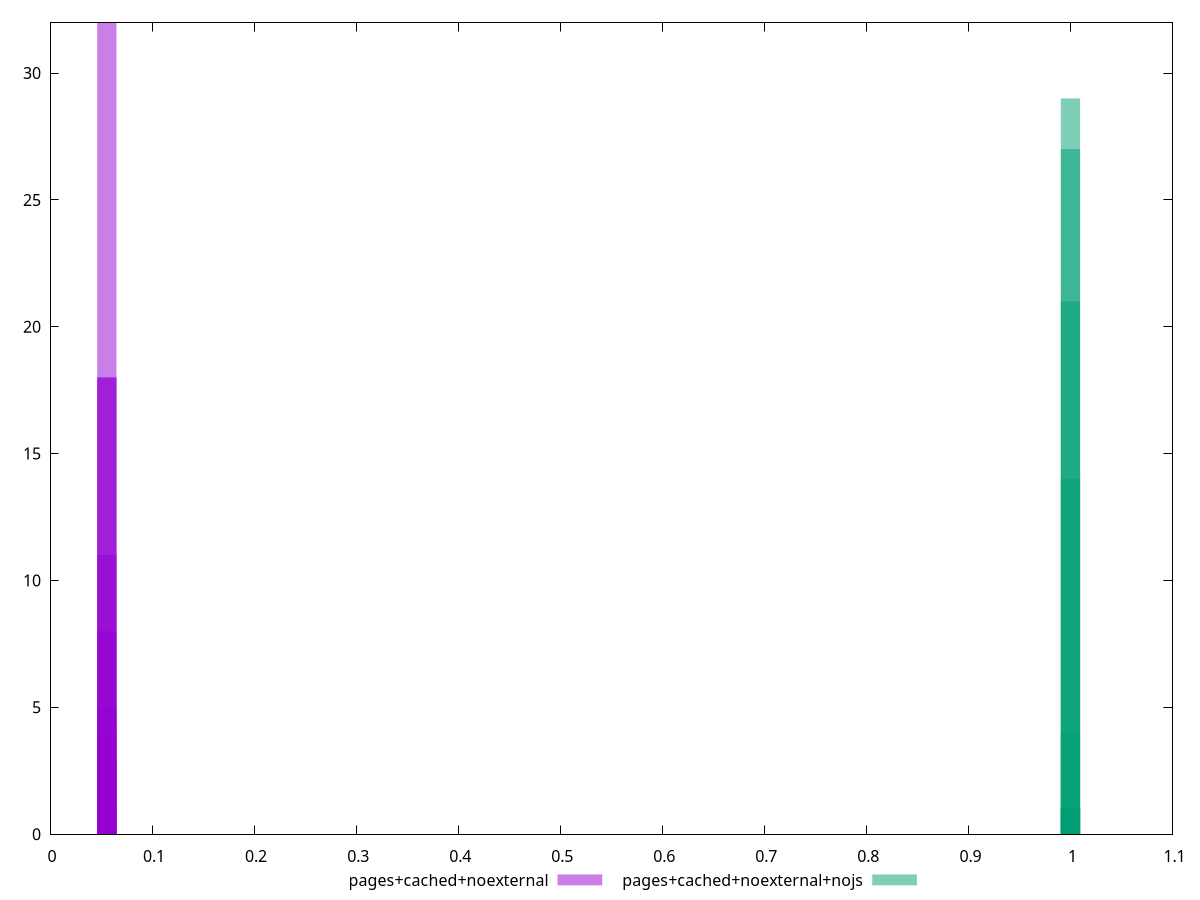$_pagesCachedNoexternal <<EOF
0.05568400230803107 18
0.05568458611099399 11
0.055683418505068145 8
0.05568516991395692 4
0.055683710406549604 18
0.05568312660358668 5
0.05568429420951253 32
0.05568487801247545 3
0.05568283470210522 1
EOF
$_pagesCachedNoexternalNojs <<EOF
0.9999999999980762 14
0.9999999999980774 27
0.999999999998078 29
0.9999999999980785 4
0.9999999999980757 1
0.9999999999980769 21
0.9999999999968168 1
0.9999999999980792 1
0.9999999999980745 1
0.9999999999968174 1
EOF
set key outside below
set terminal pngcairo
set output "report_00004_2020-11-02T20-21-41.718Z/total-byte-weight/total-byte-weight_pages+cached+noexternal_pages+cached+noexternal+nojs+hist.png"
set boxwidth 0.01888634330591948
set style fill transparent solid 0.5 noborder
set yrange [0:32]
plot $_pagesCachedNoexternal title "pages+cached+noexternal" with boxes ,$_pagesCachedNoexternalNojs title "pages+cached+noexternal+nojs" with boxes ,